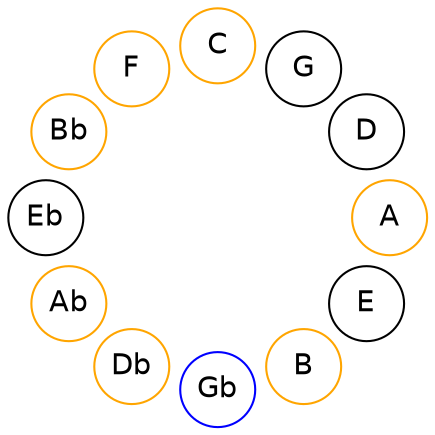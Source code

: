 
graph {

layout = circo;
mindist = .1

node [shape = circle, fontname = Helvetica, margin = 0]
edge [style=invis]

subgraph 1 {
	E -- B -- Gb -- Db -- Ab -- Eb -- Bb -- F -- C -- G -- D -- A -- E
}

B [color=orange];
Gb [color=blue];
Db [color=orange];
Ab [color=orange];
Bb [color=orange];
F [color=orange];
C [color=orange];
A [color=orange];
}

